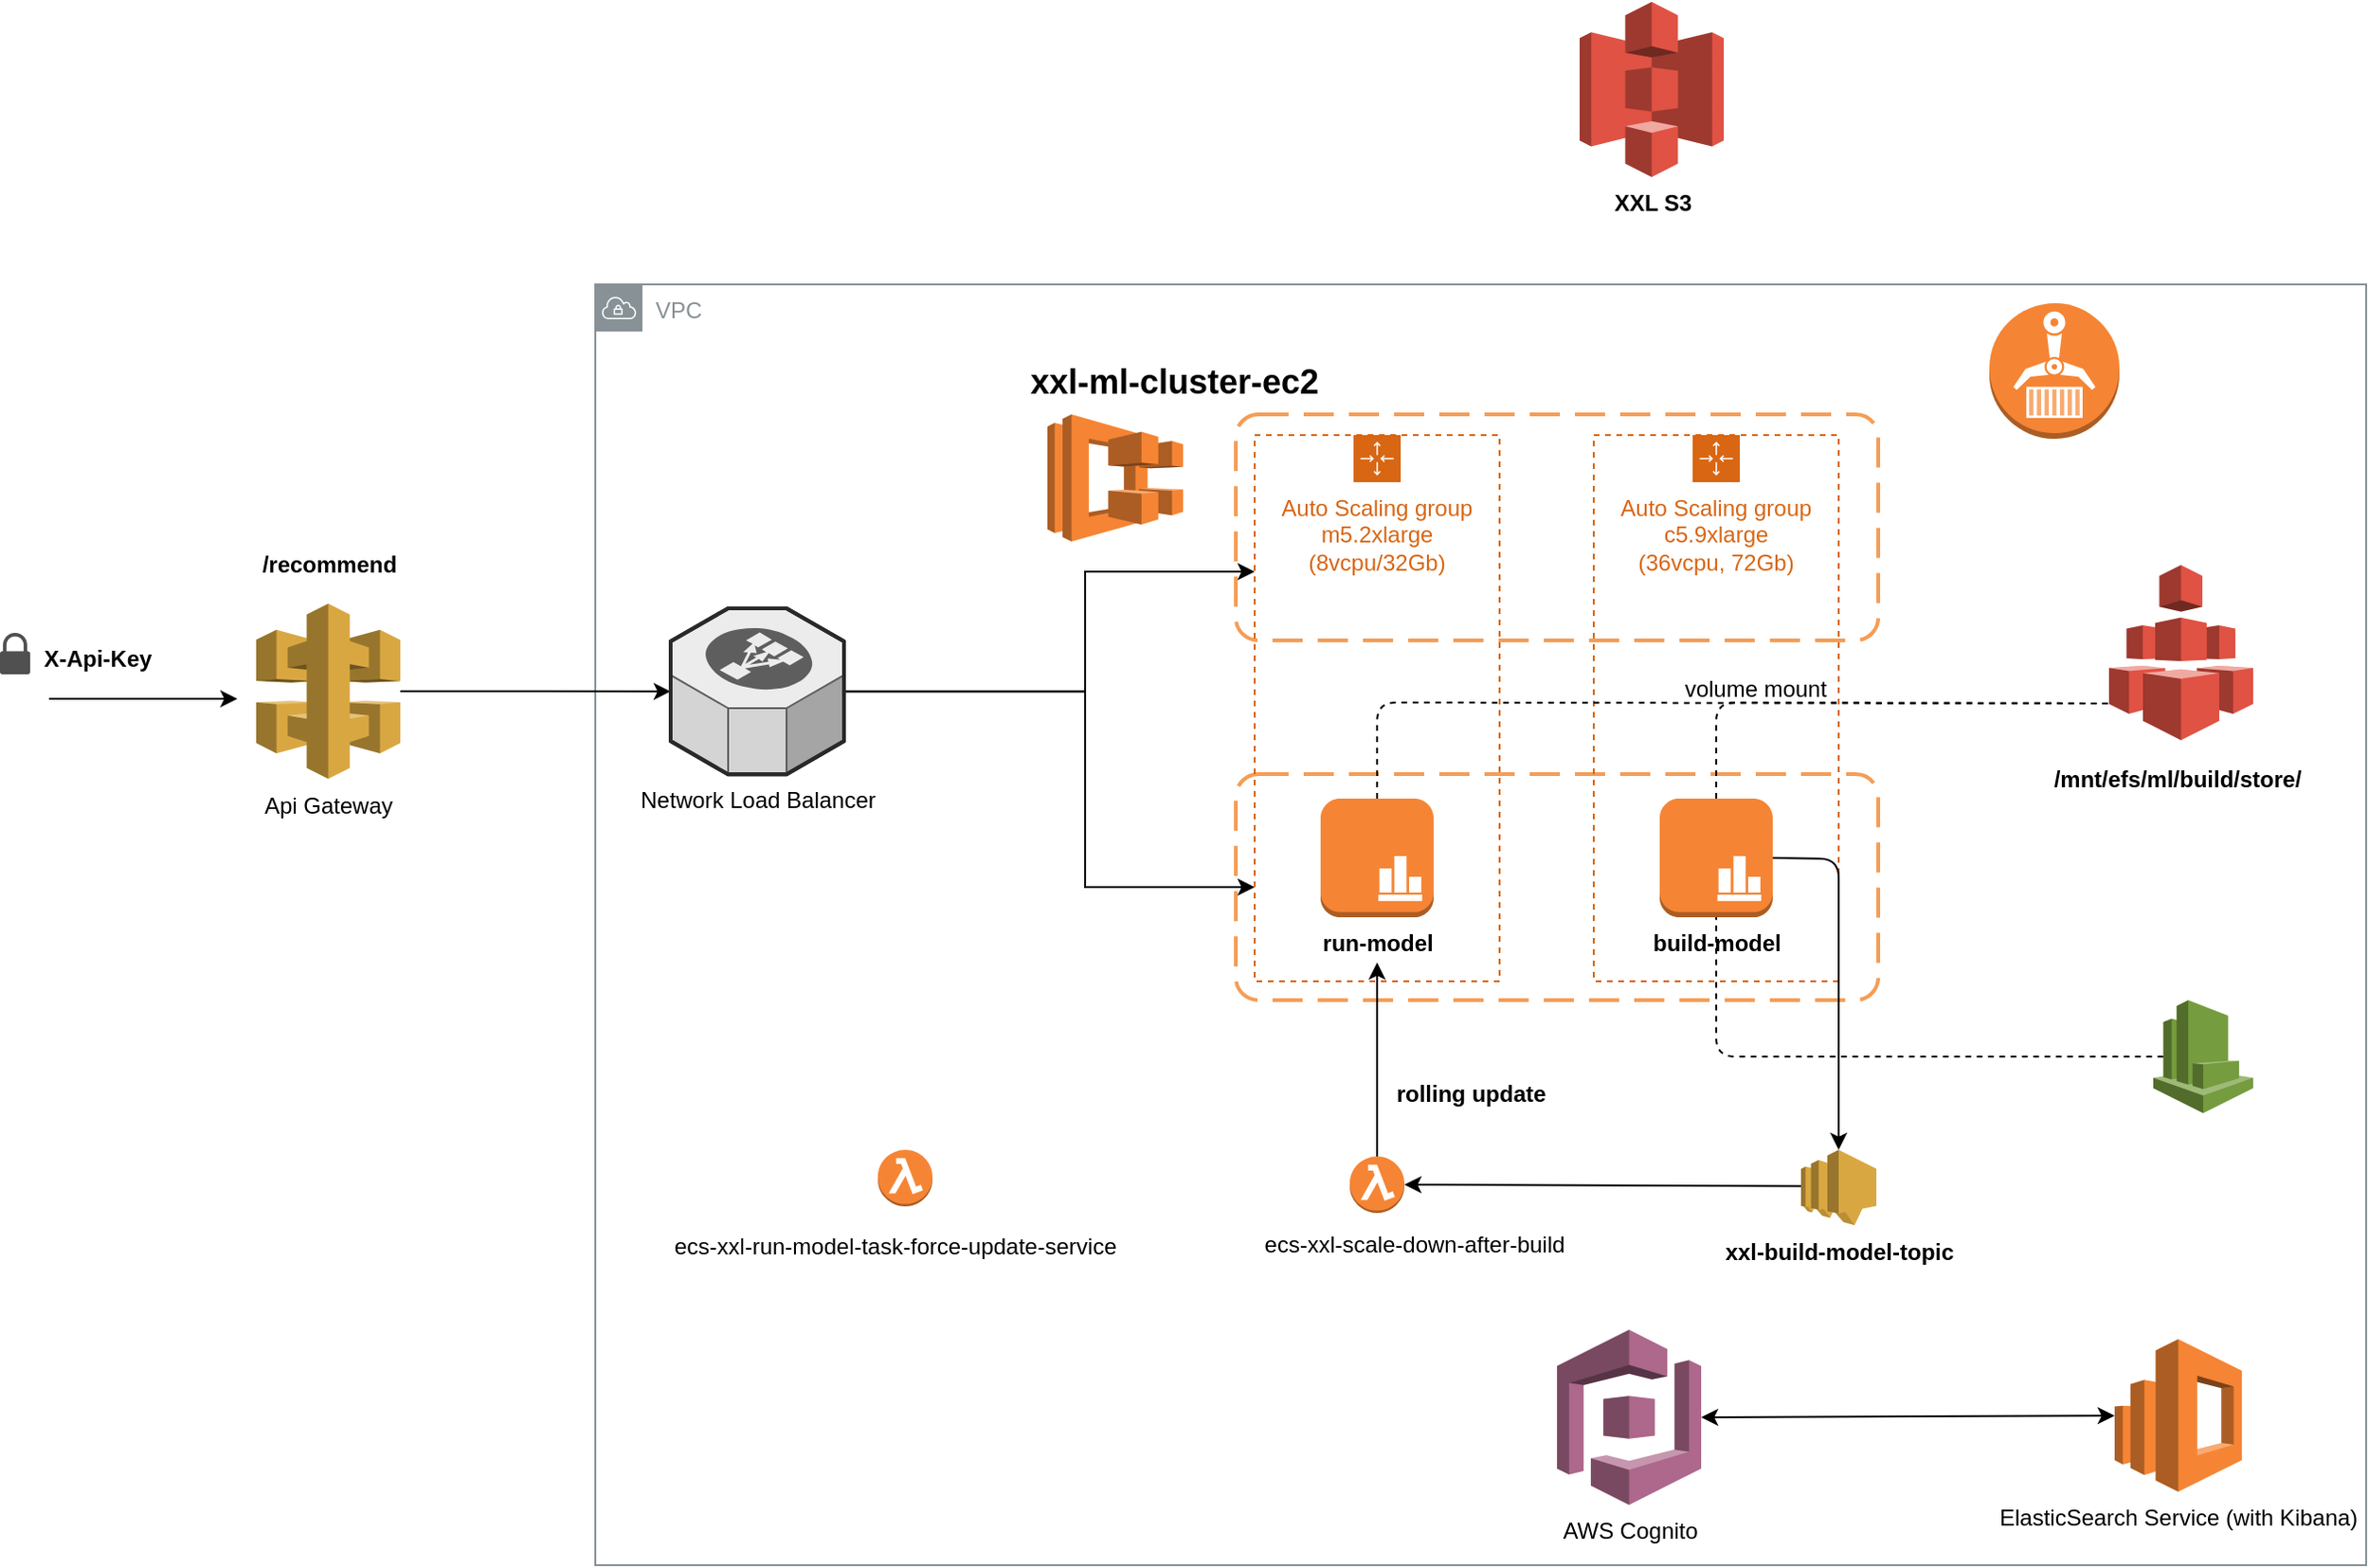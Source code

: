 <mxfile version="10.8.2" type="github"><diagram id="4_zCbDKpiYboHVj11nIS" name="Page-1"><mxGraphModel dx="2563" dy="1554" grid="1" gridSize="10" guides="1" tooltips="1" connect="1" arrows="1" fold="1" page="1" pageScale="1" pageWidth="1169" pageHeight="827" math="0" shadow="0"><root><mxCell id="0"/><mxCell id="1" parent="0"/><mxCell id="uuSiqgKw6fk4iLQgt_6G-3" value="VPC" style="outlineConnect=0;gradientColor=none;html=1;whiteSpace=wrap;fontSize=12;fontStyle=0;shape=mxgraph.aws4.group;grIcon=mxgraph.aws4.group_vpc;strokeColor=#879196;fillColor=none;verticalAlign=top;align=left;spacingLeft=30;fontColor=#879196;dashed=0;" vertex="1" parent="1"><mxGeometry x="260" y="-10" width="940" height="680" as="geometry"/></mxCell><mxCell id="uuSiqgKw6fk4iLQgt_6G-29" style="edgeStyle=orthogonalEdgeStyle;rounded=0;orthogonalLoop=1;jettySize=auto;html=1;" edge="1" parent="1" source="uuSiqgKw6fk4iLQgt_6G-1" target="uuSiqgKw6fk4iLQgt_6G-2"><mxGeometry relative="1" as="geometry"/></mxCell><mxCell id="uuSiqgKw6fk4iLQgt_6G-1" value="Api Gateway" style="outlineConnect=0;dashed=0;verticalLabelPosition=bottom;verticalAlign=top;align=center;html=1;shape=mxgraph.aws3.api_gateway;fillColor=#D9A741;gradientColor=none;" vertex="1" parent="1"><mxGeometry x="80" y="159.5" width="76.5" height="93" as="geometry"/></mxCell><mxCell id="uuSiqgKw6fk4iLQgt_6G-12" style="edgeStyle=orthogonalEdgeStyle;rounded=0;orthogonalLoop=1;jettySize=auto;html=1;entryX=0;entryY=0.25;entryDx=0;entryDy=0;" edge="1" parent="1" source="uuSiqgKw6fk4iLQgt_6G-2" target="uuSiqgKw6fk4iLQgt_6G-9"><mxGeometry relative="1" as="geometry"><Array as="points"><mxPoint x="520" y="206"/><mxPoint x="520" y="143"/></Array></mxGeometry></mxCell><mxCell id="uuSiqgKw6fk4iLQgt_6G-13" style="edgeStyle=orthogonalEdgeStyle;rounded=0;orthogonalLoop=1;jettySize=auto;html=1;" edge="1" parent="1" source="uuSiqgKw6fk4iLQgt_6G-2" target="uuSiqgKw6fk4iLQgt_6G-9"><mxGeometry relative="1" as="geometry"><Array as="points"><mxPoint x="520" y="206"/><mxPoint x="520" y="310"/></Array></mxGeometry></mxCell><mxCell id="uuSiqgKw6fk4iLQgt_6G-2" value="Network Load Balancer" style="verticalLabelPosition=bottom;html=1;verticalAlign=top;strokeWidth=1;align=center;outlineConnect=0;dashed=0;outlineConnect=0;shape=mxgraph.aws3d.elasticLoadBalancing;fillColor=#ECECEC;strokeColor=#5E5E5E;aspect=fixed;" vertex="1" parent="1"><mxGeometry x="300" y="162" width="92" height="88.17" as="geometry"/></mxCell><mxCell id="uuSiqgKw6fk4iLQgt_6G-4" value="" style="rounded=1;arcSize=10;dashed=1;strokeColor=#F59D56;fillColor=none;gradientColor=none;dashPattern=8 4;strokeWidth=2;" vertex="1" parent="1"><mxGeometry x="600" y="59" width="341" height="120" as="geometry"/></mxCell><mxCell id="uuSiqgKw6fk4iLQgt_6G-5" value="" style="rounded=1;arcSize=10;dashed=1;strokeColor=#F59D56;fillColor=none;gradientColor=none;dashPattern=8 4;strokeWidth=2;" vertex="1" parent="1"><mxGeometry x="600" y="250" width="341" height="120" as="geometry"/></mxCell><mxCell id="uuSiqgKw6fk4iLQgt_6G-6" value="" style="outlineConnect=0;dashed=0;verticalLabelPosition=bottom;verticalAlign=top;align=center;html=1;shape=mxgraph.aws3.efs;fillColor=#E05243;gradientColor=none;" vertex="1" parent="1"><mxGeometry x="1063.5" y="139" width="76.5" height="93" as="geometry"/></mxCell><mxCell id="uuSiqgKw6fk4iLQgt_6G-7" value="/mnt/efs/ml/build/store/" style="text;html=1;strokeColor=none;fillColor=none;align=center;verticalAlign=middle;whiteSpace=wrap;rounded=0;fontStyle=1" vertex="1" parent="1"><mxGeometry x="1030" y="232.5" width="140" height="40" as="geometry"/></mxCell><mxCell id="uuSiqgKw6fk4iLQgt_6G-8" value="" style="outlineConnect=0;dashed=0;verticalLabelPosition=bottom;verticalAlign=top;align=center;html=1;shape=mxgraph.aws3.ecs;fillColor=#F58534;gradientColor=none;" vertex="1" parent="1"><mxGeometry x="500" y="59" width="72" height="67.5" as="geometry"/></mxCell><mxCell id="uuSiqgKw6fk4iLQgt_6G-9" value="Auto Scaling group&lt;br&gt;&lt;span&gt;m5.2xlarge (8vcpu/32Gb)&lt;/span&gt;&lt;br&gt;" style="points=[[0,0],[0.25,0],[0.5,0],[0.75,0],[1,0],[1,0.25],[1,0.5],[1,0.75],[1,1],[0.75,1],[0.5,1],[0.25,1],[0,1],[0,0.75],[0,0.5],[0,0.25]];outlineConnect=0;gradientColor=none;html=1;whiteSpace=wrap;fontSize=12;fontStyle=0;shape=mxgraph.aws4.groupCenter;grIcon=mxgraph.aws4.group_auto_scaling_group;grStroke=1;strokeColor=#D86613;fillColor=none;verticalAlign=top;align=center;fontColor=#D86613;dashed=1;spacingTop=25;" vertex="1" parent="1"><mxGeometry x="610" y="70" width="130" height="290" as="geometry"/></mxCell><mxCell id="uuSiqgKw6fk4iLQgt_6G-10" value="Auto Scaling group&lt;br&gt;&lt;span&gt;c5.9xlarge&lt;br&gt;&lt;/span&gt;(36vcpu, 72Gb)&lt;br&gt;" style="points=[[0,0],[0.25,0],[0.5,0],[0.75,0],[1,0],[1,0.25],[1,0.5],[1,0.75],[1,1],[0.75,1],[0.5,1],[0.25,1],[0,1],[0,0.75],[0,0.5],[0,0.25]];outlineConnect=0;gradientColor=none;html=1;whiteSpace=wrap;fontSize=12;fontStyle=0;shape=mxgraph.aws4.groupCenter;grIcon=mxgraph.aws4.group_auto_scaling_group;grStroke=1;strokeColor=#D86613;fillColor=none;verticalAlign=top;align=center;fontColor=#D86613;dashed=1;spacingTop=25;" vertex="1" parent="1"><mxGeometry x="790" y="70" width="130" height="290" as="geometry"/></mxCell><mxCell id="uuSiqgKw6fk4iLQgt_6G-15" value="" style="outlineConnect=0;dashed=0;verticalLabelPosition=bottom;verticalAlign=top;align=center;html=1;shape=mxgraph.aws3.cloudwatch;fillColor=#759C3E;gradientColor=none;" vertex="1" parent="1"><mxGeometry x="1087" y="370" width="53" height="60" as="geometry"/></mxCell><mxCell id="uuSiqgKw6fk4iLQgt_6G-16" value="&lt;b&gt;run-model&lt;/b&gt;" style="outlineConnect=0;dashed=0;verticalLabelPosition=bottom;verticalAlign=top;align=center;html=1;shape=mxgraph.aws3.instance_with_cloudwatch;fillColor=#F58534;gradientColor=none;" vertex="1" parent="1"><mxGeometry x="645" y="263" width="60" height="63" as="geometry"/></mxCell><mxCell id="uuSiqgKw6fk4iLQgt_6G-18" value="&lt;b&gt;build-model&lt;/b&gt;" style="outlineConnect=0;dashed=0;verticalLabelPosition=bottom;verticalAlign=top;align=center;html=1;shape=mxgraph.aws3.instance_with_cloudwatch;fillColor=#F58534;gradientColor=none;" vertex="1" parent="1"><mxGeometry x="825" y="263" width="60" height="63" as="geometry"/></mxCell><mxCell id="uuSiqgKw6fk4iLQgt_6G-54" style="edgeStyle=orthogonalEdgeStyle;rounded=0;orthogonalLoop=1;jettySize=auto;html=1;" edge="1" parent="1" source="uuSiqgKw6fk4iLQgt_6G-19"><mxGeometry relative="1" as="geometry"><mxPoint x="675" y="350" as="targetPoint"/></mxGeometry></mxCell><mxCell id="uuSiqgKw6fk4iLQgt_6G-19" value="" style="outlineConnect=0;dashed=0;verticalLabelPosition=bottom;verticalAlign=top;align=center;html=1;shape=mxgraph.aws3.lambda_function;fillColor=#F58534;gradientColor=none;" vertex="1" parent="1"><mxGeometry x="660.5" y="453" width="29" height="30" as="geometry"/></mxCell><mxCell id="uuSiqgKw6fk4iLQgt_6G-21" value="" style="outlineConnect=0;dashed=0;verticalLabelPosition=bottom;verticalAlign=top;align=center;html=1;shape=mxgraph.aws3.lambda_function;fillColor=#F58534;gradientColor=none;" vertex="1" parent="1"><mxGeometry x="410" y="449.5" width="29" height="30" as="geometry"/></mxCell><mxCell id="uuSiqgKw6fk4iLQgt_6G-22" value="ecs-xxl-scale-down-after-build" style="text;html=1;strokeColor=none;fillColor=none;align=center;verticalAlign=middle;whiteSpace=wrap;rounded=0;" vertex="1" parent="1"><mxGeometry x="600" y="490" width="190" height="20" as="geometry"/></mxCell><mxCell id="uuSiqgKw6fk4iLQgt_6G-24" value="&lt;h2 style=&quot;text-align: center&quot;&gt;&lt;span&gt;&lt;b&gt;xxl-ml-cluster-ec2&lt;/b&gt;&lt;/span&gt;&lt;/h2&gt;" style="text;html=1;" vertex="1" parent="1"><mxGeometry x="489" y="10" width="190" height="70" as="geometry"/></mxCell><mxCell id="uuSiqgKw6fk4iLQgt_6G-25" value="ecs-xxl-run-model-task-force-update-service" style="text;html=1;" vertex="1" parent="1"><mxGeometry x="300" y="486.5" width="260" height="30" as="geometry"/></mxCell><mxCell id="uuSiqgKw6fk4iLQgt_6G-28" value="ElasticSearch Service (with Kibana)" style="outlineConnect=0;dashed=0;verticalLabelPosition=bottom;verticalAlign=top;align=center;html=1;shape=mxgraph.aws3.elasticsearch_service;fillColor=#F58534;gradientColor=none;" vertex="1" parent="1"><mxGeometry x="1066.5" y="550" width="67.5" height="81" as="geometry"/></mxCell><mxCell id="uuSiqgKw6fk4iLQgt_6G-30" value="&lt;b&gt;/recommend&lt;/b&gt;" style="text;html=1;strokeColor=none;fillColor=none;align=center;verticalAlign=middle;whiteSpace=wrap;rounded=0;" vertex="1" parent="1"><mxGeometry x="68.5" y="119" width="100" height="40" as="geometry"/></mxCell><mxCell id="uuSiqgKw6fk4iLQgt_6G-31" value="" style="endArrow=none;dashed=1;html=1;entryX=0.5;entryY=1;entryDx=0;entryDy=0;entryPerimeter=0;exitX=0.1;exitY=0.5;exitDx=0;exitDy=0;exitPerimeter=0;" edge="1" parent="1" source="uuSiqgKw6fk4iLQgt_6G-15" target="uuSiqgKw6fk4iLQgt_6G-18"><mxGeometry width="50" height="50" relative="1" as="geometry"><mxPoint x="70" y="650" as="sourcePoint"/><mxPoint x="120" y="600" as="targetPoint"/><Array as="points"><mxPoint x="855" y="400"/></Array></mxGeometry></mxCell><mxCell id="uuSiqgKw6fk4iLQgt_6G-32" value="" style="outlineConnect=0;dashed=0;verticalLabelPosition=bottom;verticalAlign=top;align=center;html=1;shape=mxgraph.aws3.ecr;fillColor=#F58534;gradientColor=none;" vertex="1" parent="1"><mxGeometry x="1000" width="69" height="72" as="geometry"/></mxCell><mxCell id="uuSiqgKw6fk4iLQgt_6G-33" value="" style="endArrow=none;dashed=1;html=1;entryX=0;entryY=0.79;entryDx=0;entryDy=0;entryPerimeter=0;exitX=0.5;exitY=0;exitDx=0;exitDy=0;exitPerimeter=0;" edge="1" parent="1" source="uuSiqgKw6fk4iLQgt_6G-18" target="uuSiqgKw6fk4iLQgt_6G-6"><mxGeometry width="50" height="50" relative="1" as="geometry"><mxPoint x="70" y="650" as="sourcePoint"/><mxPoint x="120" y="600" as="targetPoint"/><Array as="points"><mxPoint x="855" y="212"/></Array></mxGeometry></mxCell><mxCell id="uuSiqgKw6fk4iLQgt_6G-34" value="" style="endArrow=none;dashed=1;html=1;entryX=0;entryY=0.79;entryDx=0;entryDy=0;entryPerimeter=0;exitX=0.5;exitY=0;exitDx=0;exitDy=0;exitPerimeter=0;" edge="1" parent="1" source="uuSiqgKw6fk4iLQgt_6G-16" target="uuSiqgKw6fk4iLQgt_6G-6"><mxGeometry width="50" height="50" relative="1" as="geometry"><mxPoint x="70" y="650" as="sourcePoint"/><mxPoint x="120" y="600" as="targetPoint"/><Array as="points"><mxPoint x="675" y="212"/></Array></mxGeometry></mxCell><mxCell id="uuSiqgKw6fk4iLQgt_6G-35" value="volume mount" style="text;html=1;strokeColor=none;fillColor=none;align=center;verticalAlign=middle;whiteSpace=wrap;rounded=0;" vertex="1" parent="1"><mxGeometry x="820.5" y="195" width="110" height="20" as="geometry"/></mxCell><mxCell id="uuSiqgKw6fk4iLQgt_6G-36" value="&lt;b&gt;XXL S3&lt;/b&gt;" style="outlineConnect=0;dashed=0;verticalLabelPosition=bottom;verticalAlign=top;align=center;html=1;shape=mxgraph.aws3.s3;fillColor=#E05243;gradientColor=none;" vertex="1" parent="1"><mxGeometry x="782.5" y="-160" width="76.5" height="93" as="geometry"/></mxCell><mxCell id="uuSiqgKw6fk4iLQgt_6G-39" value="" style="endArrow=classic;html=1;" edge="1" parent="1"><mxGeometry width="50" height="50" relative="1" as="geometry"><mxPoint x="-30" y="210" as="sourcePoint"/><mxPoint x="70" y="210" as="targetPoint"/></mxGeometry></mxCell><mxCell id="uuSiqgKw6fk4iLQgt_6G-40" value="&lt;b&gt;X-Api-Key&lt;/b&gt;" style="text;html=1;strokeColor=none;fillColor=none;align=center;verticalAlign=middle;whiteSpace=wrap;rounded=0;" vertex="1" parent="1"><mxGeometry x="-44" y="179" width="80" height="20" as="geometry"/></mxCell><mxCell id="uuSiqgKw6fk4iLQgt_6G-41" value="" style="pointerEvents=1;shadow=0;dashed=0;html=1;strokeColor=none;fillColor=#505050;labelPosition=center;verticalLabelPosition=bottom;verticalAlign=top;outlineConnect=0;align=center;shape=mxgraph.office.security.lock_protected;" vertex="1" parent="1"><mxGeometry x="-56" y="175" width="16" height="22" as="geometry"/></mxCell><mxCell id="uuSiqgKw6fk4iLQgt_6G-42" value="AWS Cognito" style="outlineConnect=0;dashed=0;verticalLabelPosition=bottom;verticalAlign=top;align=center;html=1;shape=mxgraph.aws3.cognito;fillColor=#AD688B;gradientColor=none;" vertex="1" parent="1"><mxGeometry x="770.5" y="545" width="76.5" height="93" as="geometry"/></mxCell><mxCell id="uuSiqgKw6fk4iLQgt_6G-43" value="" style="endArrow=classic;startArrow=classic;html=1;exitX=1;exitY=0.5;exitDx=0;exitDy=0;exitPerimeter=0;" edge="1" parent="1" source="uuSiqgKw6fk4iLQgt_6G-42" target="uuSiqgKw6fk4iLQgt_6G-28"><mxGeometry width="50" height="50" relative="1" as="geometry"><mxPoint x="-60" y="740" as="sourcePoint"/><mxPoint x="-10" y="690" as="targetPoint"/></mxGeometry></mxCell><mxCell id="uuSiqgKw6fk4iLQgt_6G-46" value="&lt;b&gt;xxl-build-model-topic&lt;/b&gt;" style="outlineConnect=0;dashed=0;verticalLabelPosition=bottom;verticalAlign=top;align=center;html=1;shape=mxgraph.aws3.sns;fillColor=#D9A741;gradientColor=none;" vertex="1" parent="1"><mxGeometry x="900" y="449.5" width="40" height="40" as="geometry"/></mxCell><mxCell id="uuSiqgKw6fk4iLQgt_6G-48" value="" style="endArrow=classic;html=1;entryX=0.5;entryY=0;entryDx=0;entryDy=0;entryPerimeter=0;exitX=1;exitY=0.5;exitDx=0;exitDy=0;exitPerimeter=0;" edge="1" parent="1" source="uuSiqgKw6fk4iLQgt_6G-18" target="uuSiqgKw6fk4iLQgt_6G-46"><mxGeometry width="50" height="50" relative="1" as="geometry"><mxPoint x="842.987" y="326" as="sourcePoint"/><mxPoint x="889" y="450" as="targetPoint"/><Array as="points"><mxPoint x="920" y="295"/></Array></mxGeometry></mxCell><mxCell id="uuSiqgKw6fk4iLQgt_6G-50" value="" style="endArrow=classic;html=1;exitX=0;exitY=0.48;exitDx=0;exitDy=0;exitPerimeter=0;entryX=1;entryY=0.5;entryDx=0;entryDy=0;entryPerimeter=0;" edge="1" parent="1" source="uuSiqgKw6fk4iLQgt_6G-46" target="uuSiqgKw6fk4iLQgt_6G-19"><mxGeometry width="50" height="50" relative="1" as="geometry"><mxPoint x="-60" y="740" as="sourcePoint"/><mxPoint x="-10" y="690" as="targetPoint"/></mxGeometry></mxCell><mxCell id="uuSiqgKw6fk4iLQgt_6G-52" value="rolling update" style="text;html=1;strokeColor=none;fillColor=none;align=center;verticalAlign=middle;whiteSpace=wrap;rounded=0;fontStyle=1" vertex="1" parent="1"><mxGeometry x="670" y="410" width="110" height="20" as="geometry"/></mxCell></root></mxGraphModel></diagram></mxfile>